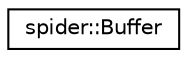 digraph "Graphical Class Hierarchy"
{
  edge [fontname="Helvetica",fontsize="10",labelfontname="Helvetica",labelfontsize="10"];
  node [fontname="Helvetica",fontsize="10",shape=record];
  rankdir="LR";
  Node0 [label="spider::Buffer",height=0.2,width=0.4,color="black", fillcolor="white", style="filled",URL="$classspider_1_1_buffer.html"];
}
